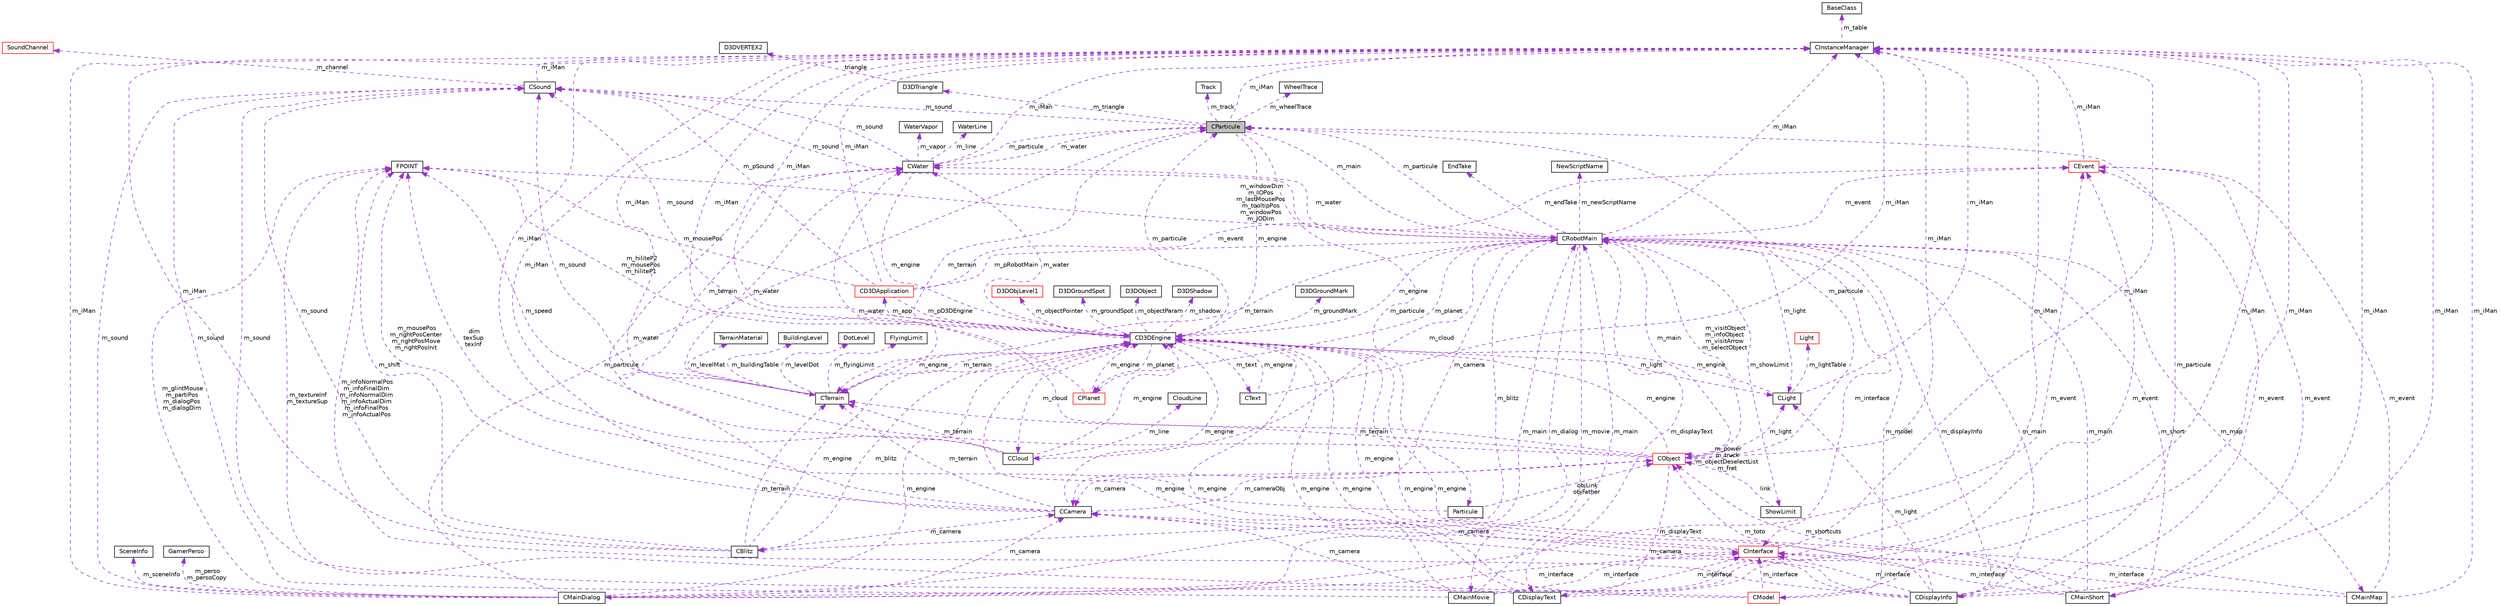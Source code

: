 digraph G
{
  edge [fontname="Helvetica",fontsize="10",labelfontname="Helvetica",labelfontsize="10"];
  node [fontname="Helvetica",fontsize="10",shape=record];
  Node1 [label="CParticule",height=0.2,width=0.4,color="black", fillcolor="grey75", style="filled" fontcolor="black"];
  Node2 -> Node1 [dir="back",color="darkorchid3",fontsize="10",style="dashed",label=" m_water" ,fontname="Helvetica"];
  Node2 [label="CWater",height=0.2,width=0.4,color="black", fillcolor="white", style="filled",URL="$class_c_water.html"];
  Node1 -> Node2 [dir="back",color="darkorchid3",fontsize="10",style="dashed",label=" m_particule" ,fontname="Helvetica"];
  Node3 -> Node2 [dir="back",color="darkorchid3",fontsize="10",style="dashed",label=" m_iMan" ,fontname="Helvetica"];
  Node3 [label="CInstanceManager",height=0.2,width=0.4,color="black", fillcolor="white", style="filled",URL="$class_c_instance_manager.html"];
  Node4 -> Node3 [dir="back",color="darkorchid3",fontsize="10",style="dashed",label=" m_table" ,fontname="Helvetica"];
  Node4 [label="BaseClass",height=0.2,width=0.4,color="black", fillcolor="white", style="filled",URL="$struct_base_class.html"];
  Node5 -> Node2 [dir="back",color="darkorchid3",fontsize="10",style="dashed",label=" m_terrain" ,fontname="Helvetica"];
  Node5 [label="CTerrain",height=0.2,width=0.4,color="black", fillcolor="white", style="filled",URL="$class_c_terrain.html"];
  Node6 -> Node5 [dir="back",color="darkorchid3",fontsize="10",style="dashed",label=" m_levelMat" ,fontname="Helvetica"];
  Node6 [label="TerrainMaterial",height=0.2,width=0.4,color="black", fillcolor="white", style="filled",URL="$struct_terrain_material.html"];
  Node2 -> Node5 [dir="back",color="darkorchid3",fontsize="10",style="dashed",label=" m_water" ,fontname="Helvetica"];
  Node7 -> Node5 [dir="back",color="darkorchid3",fontsize="10",style="dashed",label=" m_buildingTable" ,fontname="Helvetica"];
  Node7 [label="BuildingLevel",height=0.2,width=0.4,color="black", fillcolor="white", style="filled",URL="$struct_building_level.html"];
  Node3 -> Node5 [dir="back",color="darkorchid3",fontsize="10",style="dashed",label=" m_iMan" ,fontname="Helvetica"];
  Node8 -> Node5 [dir="back",color="darkorchid3",fontsize="10",style="dashed",label=" m_levelDot" ,fontname="Helvetica"];
  Node8 [label="DotLevel",height=0.2,width=0.4,color="black", fillcolor="white", style="filled",URL="$struct_dot_level.html"];
  Node9 -> Node5 [dir="back",color="darkorchid3",fontsize="10",style="dashed",label=" m_engine" ,fontname="Helvetica"];
  Node9 [label="CD3DEngine",height=0.2,width=0.4,color="black", fillcolor="white", style="filled",URL="$class_c_d3_d_engine.html"];
  Node10 -> Node9 [dir="back",color="darkorchid3",fontsize="10",style="dashed",label=" m_groundMark" ,fontname="Helvetica"];
  Node10 [label="D3DGroundMark",height=0.2,width=0.4,color="black", fillcolor="white", style="filled",URL="$struct_d3_d_ground_mark.html"];
  Node1 -> Node9 [dir="back",color="darkorchid3",fontsize="10",style="dashed",label=" m_particule" ,fontname="Helvetica"];
  Node2 -> Node9 [dir="back",color="darkorchid3",fontsize="10",style="dashed",label=" m_water" ,fontname="Helvetica"];
  Node11 -> Node9 [dir="back",color="darkorchid3",fontsize="10",style="dashed",label=" m_blitz" ,fontname="Helvetica"];
  Node11 [label="CBlitz",height=0.2,width=0.4,color="black", fillcolor="white", style="filled",URL="$class_c_blitz.html"];
  Node12 -> Node11 [dir="back",color="darkorchid3",fontsize="10",style="dashed",label=" m_camera" ,fontname="Helvetica"];
  Node12 [label="CCamera",height=0.2,width=0.4,color="black", fillcolor="white", style="filled",URL="$class_c_camera.html"];
  Node2 -> Node12 [dir="back",color="darkorchid3",fontsize="10",style="dashed",label=" m_water" ,fontname="Helvetica"];
  Node3 -> Node12 [dir="back",color="darkorchid3",fontsize="10",style="dashed",label=" m_iMan" ,fontname="Helvetica"];
  Node5 -> Node12 [dir="back",color="darkorchid3",fontsize="10",style="dashed",label=" m_terrain" ,fontname="Helvetica"];
  Node13 -> Node12 [dir="back",color="darkorchid3",fontsize="10",style="dashed",label=" m_mousePos\nm_rightPosCenter\nm_rightPosMove\nm_rightPosInit" ,fontname="Helvetica"];
  Node13 [label="FPOINT",height=0.2,width=0.4,color="black", fillcolor="white", style="filled",URL="$struct_f_p_o_i_n_t.html"];
  Node14 -> Node12 [dir="back",color="darkorchid3",fontsize="10",style="dashed",label=" m_cameraObj" ,fontname="Helvetica"];
  Node14 [label="CObject",height=0.2,width=0.4,color="red", fillcolor="white", style="filled",URL="$class_c_object.html"];
  Node1 -> Node14 [dir="back",color="darkorchid3",fontsize="10",style="dashed",label=" m_particule" ,fontname="Helvetica"];
  Node2 -> Node14 [dir="back",color="darkorchid3",fontsize="10",style="dashed",label=" m_water" ,fontname="Helvetica"];
  Node15 -> Node14 [dir="back",color="darkorchid3",fontsize="10",style="dashed",label=" m_light" ,fontname="Helvetica"];
  Node15 [label="CLight",height=0.2,width=0.4,color="black", fillcolor="white", style="filled",URL="$class_c_light.html"];
  Node16 -> Node15 [dir="back",color="darkorchid3",fontsize="10",style="dashed",label=" m_lightTable" ,fontname="Helvetica"];
  Node16 [label="Light",height=0.2,width=0.4,color="red", fillcolor="white", style="filled",URL="$struct_light.html"];
  Node3 -> Node15 [dir="back",color="darkorchid3",fontsize="10",style="dashed",label=" m_iMan" ,fontname="Helvetica"];
  Node9 -> Node15 [dir="back",color="darkorchid3",fontsize="10",style="dashed",label=" m_engine" ,fontname="Helvetica"];
  Node12 -> Node14 [dir="back",color="darkorchid3",fontsize="10",style="dashed",label=" m_camera" ,fontname="Helvetica"];
  Node17 -> Node14 [dir="back",color="darkorchid3",fontsize="10",style="dashed",label=" m_displayText" ,fontname="Helvetica"];
  Node17 [label="CDisplayText",height=0.2,width=0.4,color="black", fillcolor="white", style="filled",URL="$class_c_display_text.html"];
  Node18 -> Node17 [dir="back",color="darkorchid3",fontsize="10",style="dashed",label=" m_interface" ,fontname="Helvetica"];
  Node18 [label="CInterface",height=0.2,width=0.4,color="red", fillcolor="white", style="filled",URL="$class_c_interface.html"];
  Node12 -> Node18 [dir="back",color="darkorchid3",fontsize="10",style="dashed",label=" m_camera" ,fontname="Helvetica"];
  Node3 -> Node18 [dir="back",color="darkorchid3",fontsize="10",style="dashed",label=" m_iMan" ,fontname="Helvetica"];
  Node9 -> Node18 [dir="back",color="darkorchid3",fontsize="10",style="dashed",label=" m_engine" ,fontname="Helvetica"];
  Node3 -> Node17 [dir="back",color="darkorchid3",fontsize="10",style="dashed",label=" m_iMan" ,fontname="Helvetica"];
  Node19 -> Node17 [dir="back",color="darkorchid3",fontsize="10",style="dashed",label=" m_sound" ,fontname="Helvetica"];
  Node19 [label="CSound",height=0.2,width=0.4,color="black", fillcolor="white", style="filled",URL="$class_c_sound.html"];
  Node3 -> Node19 [dir="back",color="darkorchid3",fontsize="10",style="dashed",label=" m_iMan" ,fontname="Helvetica"];
  Node20 -> Node19 [dir="back",color="darkorchid3",fontsize="10",style="dashed",label=" m_channel" ,fontname="Helvetica"];
  Node20 [label="SoundChannel",height=0.2,width=0.4,color="red", fillcolor="white", style="filled",URL="$struct_sound_channel.html"];
  Node9 -> Node17 [dir="back",color="darkorchid3",fontsize="10",style="dashed",label=" m_engine" ,fontname="Helvetica"];
  Node21 -> Node14 [dir="back",color="darkorchid3",fontsize="10",style="dashed",label=" m_main" ,fontname="Helvetica"];
  Node21 [label="CRobotMain",height=0.2,width=0.4,color="black", fillcolor="white", style="filled",URL="$class_c_robot_main.html"];
  Node1 -> Node21 [dir="back",color="darkorchid3",fontsize="10",style="dashed",label=" m_particule" ,fontname="Helvetica"];
  Node2 -> Node21 [dir="back",color="darkorchid3",fontsize="10",style="dashed",label=" m_water" ,fontname="Helvetica"];
  Node22 -> Node21 [dir="back",color="darkorchid3",fontsize="10",style="dashed",label=" m_showLimit" ,fontname="Helvetica"];
  Node22 [label="ShowLimit",height=0.2,width=0.4,color="black", fillcolor="white", style="filled",URL="$struct_show_limit.html"];
  Node14 -> Node22 [dir="back",color="darkorchid3",fontsize="10",style="dashed",label=" link" ,fontname="Helvetica"];
  Node15 -> Node21 [dir="back",color="darkorchid3",fontsize="10",style="dashed",label=" m_light" ,fontname="Helvetica"];
  Node11 -> Node21 [dir="back",color="darkorchid3",fontsize="10",style="dashed",label=" m_blitz" ,fontname="Helvetica"];
  Node23 -> Node21 [dir="back",color="darkorchid3",fontsize="10",style="dashed",label=" m_cloud" ,fontname="Helvetica"];
  Node23 [label="CCloud",height=0.2,width=0.4,color="black", fillcolor="white", style="filled",URL="$class_c_cloud.html"];
  Node24 -> Node23 [dir="back",color="darkorchid3",fontsize="10",style="dashed",label=" m_line" ,fontname="Helvetica"];
  Node24 [label="CloudLine",height=0.2,width=0.4,color="black", fillcolor="white", style="filled",URL="$struct_cloud_line.html"];
  Node3 -> Node23 [dir="back",color="darkorchid3",fontsize="10",style="dashed",label=" m_iMan" ,fontname="Helvetica"];
  Node5 -> Node23 [dir="back",color="darkorchid3",fontsize="10",style="dashed",label=" m_terrain" ,fontname="Helvetica"];
  Node13 -> Node23 [dir="back",color="darkorchid3",fontsize="10",style="dashed",label=" m_speed" ,fontname="Helvetica"];
  Node9 -> Node23 [dir="back",color="darkorchid3",fontsize="10",style="dashed",label=" m_engine" ,fontname="Helvetica"];
  Node25 -> Node21 [dir="back",color="darkorchid3",fontsize="10",style="dashed",label=" m_dialog" ,fontname="Helvetica"];
  Node25 [label="CMainDialog",height=0.2,width=0.4,color="black", fillcolor="white", style="filled",URL="$class_c_main_dialog.html"];
  Node1 -> Node25 [dir="back",color="darkorchid3",fontsize="10",style="dashed",label=" m_particule" ,fontname="Helvetica"];
  Node12 -> Node25 [dir="back",color="darkorchid3",fontsize="10",style="dashed",label=" m_camera" ,fontname="Helvetica"];
  Node18 -> Node25 [dir="back",color="darkorchid3",fontsize="10",style="dashed",label=" m_interface" ,fontname="Helvetica"];
  Node21 -> Node25 [dir="back",color="darkorchid3",fontsize="10",style="dashed",label=" m_main" ,fontname="Helvetica"];
  Node3 -> Node25 [dir="back",color="darkorchid3",fontsize="10",style="dashed",label=" m_iMan" ,fontname="Helvetica"];
  Node26 -> Node25 [dir="back",color="darkorchid3",fontsize="10",style="dashed",label=" m_event" ,fontname="Helvetica"];
  Node26 [label="CEvent",height=0.2,width=0.4,color="red", fillcolor="white", style="filled",URL="$class_c_event.html"];
  Node3 -> Node26 [dir="back",color="darkorchid3",fontsize="10",style="dashed",label=" m_iMan" ,fontname="Helvetica"];
  Node13 -> Node25 [dir="back",color="darkorchid3",fontsize="10",style="dashed",label=" m_glintMouse\nm_partiPos\nm_dialogPos\nm_dialogDim" ,fontname="Helvetica"];
  Node27 -> Node25 [dir="back",color="darkorchid3",fontsize="10",style="dashed",label=" m_sceneInfo" ,fontname="Helvetica"];
  Node27 [label="SceneInfo",height=0.2,width=0.4,color="black", fillcolor="white", style="filled",URL="$struct_scene_info.html"];
  Node28 -> Node25 [dir="back",color="darkorchid3",fontsize="10",style="dashed",label=" m_perso\nm_persoCopy" ,fontname="Helvetica"];
  Node28 [label="GamerPerso",height=0.2,width=0.4,color="black", fillcolor="white", style="filled",URL="$struct_gamer_perso.html"];
  Node19 -> Node25 [dir="back",color="darkorchid3",fontsize="10",style="dashed",label=" m_sound" ,fontname="Helvetica"];
  Node9 -> Node25 [dir="back",color="darkorchid3",fontsize="10",style="dashed",label=" m_engine" ,fontname="Helvetica"];
  Node12 -> Node21 [dir="back",color="darkorchid3",fontsize="10",style="dashed",label=" m_camera" ,fontname="Helvetica"];
  Node29 -> Node21 [dir="back",color="darkorchid3",fontsize="10",style="dashed",label=" m_movie" ,fontname="Helvetica"];
  Node29 [label="CMainMovie",height=0.2,width=0.4,color="black", fillcolor="white", style="filled",URL="$class_c_main_movie.html"];
  Node12 -> Node29 [dir="back",color="darkorchid3",fontsize="10",style="dashed",label=" m_camera" ,fontname="Helvetica"];
  Node21 -> Node29 [dir="back",color="darkorchid3",fontsize="10",style="dashed",label=" m_main" ,fontname="Helvetica"];
  Node18 -> Node29 [dir="back",color="darkorchid3",fontsize="10",style="dashed",label=" m_interface" ,fontname="Helvetica"];
  Node3 -> Node29 [dir="back",color="darkorchid3",fontsize="10",style="dashed",label=" m_iMan" ,fontname="Helvetica"];
  Node26 -> Node29 [dir="back",color="darkorchid3",fontsize="10",style="dashed",label=" m_event" ,fontname="Helvetica"];
  Node19 -> Node29 [dir="back",color="darkorchid3",fontsize="10",style="dashed",label=" m_sound" ,fontname="Helvetica"];
  Node9 -> Node29 [dir="back",color="darkorchid3",fontsize="10",style="dashed",label=" m_engine" ,fontname="Helvetica"];
  Node17 -> Node21 [dir="back",color="darkorchid3",fontsize="10",style="dashed",label=" m_displayText" ,fontname="Helvetica"];
  Node18 -> Node21 [dir="back",color="darkorchid3",fontsize="10",style="dashed",label=" m_interface" ,fontname="Helvetica"];
  Node30 -> Node21 [dir="back",color="darkorchid3",fontsize="10",style="dashed",label=" m_model" ,fontname="Helvetica"];
  Node30 [label="CModel",height=0.2,width=0.4,color="red", fillcolor="white", style="filled",URL="$class_c_model.html"];
  Node18 -> Node30 [dir="back",color="darkorchid3",fontsize="10",style="dashed",label=" m_interface" ,fontname="Helvetica"];
  Node3 -> Node30 [dir="back",color="darkorchid3",fontsize="10",style="dashed",label=" m_iMan" ,fontname="Helvetica"];
  Node13 -> Node30 [dir="back",color="darkorchid3",fontsize="10",style="dashed",label=" m_textureInf\nm_textureSup" ,fontname="Helvetica"];
  Node9 -> Node30 [dir="back",color="darkorchid3",fontsize="10",style="dashed",label=" m_engine" ,fontname="Helvetica"];
  Node3 -> Node21 [dir="back",color="darkorchid3",fontsize="10",style="dashed",label=" m_iMan" ,fontname="Helvetica"];
  Node31 -> Node21 [dir="back",color="darkorchid3",fontsize="10",style="dashed",label=" m_newScriptName" ,fontname="Helvetica"];
  Node31 [label="NewScriptName",height=0.2,width=0.4,color="black", fillcolor="white", style="filled",URL="$struct_new_script_name.html"];
  Node26 -> Node21 [dir="back",color="darkorchid3",fontsize="10",style="dashed",label=" m_event" ,fontname="Helvetica"];
  Node5 -> Node21 [dir="back",color="darkorchid3",fontsize="10",style="dashed",label=" m_terrain" ,fontname="Helvetica"];
  Node13 -> Node21 [dir="back",color="darkorchid3",fontsize="10",style="dashed",label=" m_windowDim\nm_IOPos\nm_lastMousePos\nm_tooltipPos\nm_windowPos\nm_IODim" ,fontname="Helvetica"];
  Node32 -> Node21 [dir="back",color="darkorchid3",fontsize="10",style="dashed",label=" m_short" ,fontname="Helvetica"];
  Node32 [label="CMainShort",height=0.2,width=0.4,color="black", fillcolor="white", style="filled",URL="$class_c_main_short.html"];
  Node21 -> Node32 [dir="back",color="darkorchid3",fontsize="10",style="dashed",label=" m_main" ,fontname="Helvetica"];
  Node18 -> Node32 [dir="back",color="darkorchid3",fontsize="10",style="dashed",label=" m_interface" ,fontname="Helvetica"];
  Node3 -> Node32 [dir="back",color="darkorchid3",fontsize="10",style="dashed",label=" m_iMan" ,fontname="Helvetica"];
  Node26 -> Node32 [dir="back",color="darkorchid3",fontsize="10",style="dashed",label=" m_event" ,fontname="Helvetica"];
  Node14 -> Node32 [dir="back",color="darkorchid3",fontsize="10",style="dashed",label=" m_shortcuts" ,fontname="Helvetica"];
  Node9 -> Node32 [dir="back",color="darkorchid3",fontsize="10",style="dashed",label=" m_engine" ,fontname="Helvetica"];
  Node19 -> Node21 [dir="back",color="darkorchid3",fontsize="10",style="dashed",label=" m_sound" ,fontname="Helvetica"];
  Node33 -> Node21 [dir="back",color="darkorchid3",fontsize="10",style="dashed",label=" m_planet" ,fontname="Helvetica"];
  Node33 [label="CPlanet",height=0.2,width=0.4,color="red", fillcolor="white", style="filled",URL="$class_c_planet.html"];
  Node3 -> Node33 [dir="back",color="darkorchid3",fontsize="10",style="dashed",label=" m_iMan" ,fontname="Helvetica"];
  Node9 -> Node33 [dir="back",color="darkorchid3",fontsize="10",style="dashed",label=" m_engine" ,fontname="Helvetica"];
  Node14 -> Node21 [dir="back",color="darkorchid3",fontsize="10",style="dashed",label=" m_visitObject\nm_infoObject\nm_visitArrow\nm_selectObject" ,fontname="Helvetica"];
  Node9 -> Node21 [dir="back",color="darkorchid3",fontsize="10",style="dashed",label=" m_engine" ,fontname="Helvetica"];
  Node34 -> Node21 [dir="back",color="darkorchid3",fontsize="10",style="dashed",label=" m_endTake" ,fontname="Helvetica"];
  Node34 [label="EndTake",height=0.2,width=0.4,color="black", fillcolor="white", style="filled",URL="$struct_end_take.html"];
  Node35 -> Node21 [dir="back",color="darkorchid3",fontsize="10",style="dashed",label=" m_displayInfo" ,fontname="Helvetica"];
  Node35 [label="CDisplayInfo",height=0.2,width=0.4,color="black", fillcolor="white", style="filled",URL="$class_c_display_info.html"];
  Node1 -> Node35 [dir="back",color="darkorchid3",fontsize="10",style="dashed",label=" m_particule" ,fontname="Helvetica"];
  Node15 -> Node35 [dir="back",color="darkorchid3",fontsize="10",style="dashed",label=" m_light" ,fontname="Helvetica"];
  Node12 -> Node35 [dir="back",color="darkorchid3",fontsize="10",style="dashed",label=" m_camera" ,fontname="Helvetica"];
  Node18 -> Node35 [dir="back",color="darkorchid3",fontsize="10",style="dashed",label=" m_interface" ,fontname="Helvetica"];
  Node21 -> Node35 [dir="back",color="darkorchid3",fontsize="10",style="dashed",label=" m_main" ,fontname="Helvetica"];
  Node3 -> Node35 [dir="back",color="darkorchid3",fontsize="10",style="dashed",label=" m_iMan" ,fontname="Helvetica"];
  Node26 -> Node35 [dir="back",color="darkorchid3",fontsize="10",style="dashed",label=" m_event" ,fontname="Helvetica"];
  Node13 -> Node35 [dir="back",color="darkorchid3",fontsize="10",style="dashed",label=" m_infoNormalPos\nm_infoFinalDim\nm_infoNormalDim\nm_infoActualDim\nm_infoFinalPos\nm_infoActualPos" ,fontname="Helvetica"];
  Node14 -> Node35 [dir="back",color="darkorchid3",fontsize="10",style="dashed",label=" m_toto" ,fontname="Helvetica"];
  Node9 -> Node35 [dir="back",color="darkorchid3",fontsize="10",style="dashed",label=" m_engine" ,fontname="Helvetica"];
  Node36 -> Node21 [dir="back",color="darkorchid3",fontsize="10",style="dashed",label=" m_map" ,fontname="Helvetica"];
  Node36 [label="CMainMap",height=0.2,width=0.4,color="black", fillcolor="white", style="filled",URL="$class_c_main_map.html"];
  Node18 -> Node36 [dir="back",color="darkorchid3",fontsize="10",style="dashed",label=" m_interface" ,fontname="Helvetica"];
  Node3 -> Node36 [dir="back",color="darkorchid3",fontsize="10",style="dashed",label=" m_iMan" ,fontname="Helvetica"];
  Node26 -> Node36 [dir="back",color="darkorchid3",fontsize="10",style="dashed",label=" m_event" ,fontname="Helvetica"];
  Node9 -> Node36 [dir="back",color="darkorchid3",fontsize="10",style="dashed",label=" m_engine" ,fontname="Helvetica"];
  Node3 -> Node14 [dir="back",color="darkorchid3",fontsize="10",style="dashed",label=" m_iMan" ,fontname="Helvetica"];
  Node5 -> Node14 [dir="back",color="darkorchid3",fontsize="10",style="dashed",label=" m_terrain" ,fontname="Helvetica"];
  Node19 -> Node14 [dir="back",color="darkorchid3",fontsize="10",style="dashed",label=" m_sound" ,fontname="Helvetica"];
  Node14 -> Node14 [dir="back",color="darkorchid3",fontsize="10",style="dashed",label=" m_power\nm_truck\nm_objectDeselectList\nm_fret" ,fontname="Helvetica"];
  Node9 -> Node14 [dir="back",color="darkorchid3",fontsize="10",style="dashed",label=" m_engine" ,fontname="Helvetica"];
  Node9 -> Node12 [dir="back",color="darkorchid3",fontsize="10",style="dashed",label=" m_engine" ,fontname="Helvetica"];
  Node3 -> Node11 [dir="back",color="darkorchid3",fontsize="10",style="dashed",label=" m_iMan" ,fontname="Helvetica"];
  Node5 -> Node11 [dir="back",color="darkorchid3",fontsize="10",style="dashed",label=" m_terrain" ,fontname="Helvetica"];
  Node13 -> Node11 [dir="back",color="darkorchid3",fontsize="10",style="dashed",label=" m_shift" ,fontname="Helvetica"];
  Node19 -> Node11 [dir="back",color="darkorchid3",fontsize="10",style="dashed",label=" m_sound" ,fontname="Helvetica"];
  Node9 -> Node11 [dir="back",color="darkorchid3",fontsize="10",style="dashed",label=" m_engine" ,fontname="Helvetica"];
  Node15 -> Node9 [dir="back",color="darkorchid3",fontsize="10",style="dashed",label=" m_light" ,fontname="Helvetica"];
  Node37 -> Node9 [dir="back",color="darkorchid3",fontsize="10",style="dashed",label=" m_objectPointer" ,fontname="Helvetica"];
  Node37 [label="D3DObjLevel1",height=0.2,width=0.4,color="red", fillcolor="white", style="filled",URL="$struct_d3_d_obj_level1.html"];
  Node23 -> Node9 [dir="back",color="darkorchid3",fontsize="10",style="dashed",label=" m_cloud" ,fontname="Helvetica"];
  Node38 -> Node9 [dir="back",color="darkorchid3",fontsize="10",style="dashed",label=" m_groundSpot" ,fontname="Helvetica"];
  Node38 [label="D3DGroundSpot",height=0.2,width=0.4,color="black", fillcolor="white", style="filled",URL="$struct_d3_d_ground_spot.html"];
  Node3 -> Node9 [dir="back",color="darkorchid3",fontsize="10",style="dashed",label=" m_iMan" ,fontname="Helvetica"];
  Node5 -> Node9 [dir="back",color="darkorchid3",fontsize="10",style="dashed",label=" m_terrain" ,fontname="Helvetica"];
  Node39 -> Node9 [dir="back",color="darkorchid3",fontsize="10",style="dashed",label=" m_app" ,fontname="Helvetica"];
  Node39 [label="CD3DApplication",height=0.2,width=0.4,color="red", fillcolor="white", style="filled",URL="$class_c_d3_d_application.html"];
  Node21 -> Node39 [dir="back",color="darkorchid3",fontsize="10",style="dashed",label=" m_pRobotMain" ,fontname="Helvetica"];
  Node3 -> Node39 [dir="back",color="darkorchid3",fontsize="10",style="dashed",label=" m_iMan" ,fontname="Helvetica"];
  Node26 -> Node39 [dir="back",color="darkorchid3",fontsize="10",style="dashed",label=" m_event" ,fontname="Helvetica"];
  Node13 -> Node39 [dir="back",color="darkorchid3",fontsize="10",style="dashed",label=" m_mousePos" ,fontname="Helvetica"];
  Node19 -> Node39 [dir="back",color="darkorchid3",fontsize="10",style="dashed",label=" m_pSound" ,fontname="Helvetica"];
  Node9 -> Node39 [dir="back",color="darkorchid3",fontsize="10",style="dashed",label=" m_pD3DEngine" ,fontname="Helvetica"];
  Node13 -> Node9 [dir="back",color="darkorchid3",fontsize="10",style="dashed",label=" m_hiliteP2\nm_mousePos\nm_hiliteP1" ,fontname="Helvetica"];
  Node40 -> Node9 [dir="back",color="darkorchid3",fontsize="10",style="dashed",label=" m_objectParam" ,fontname="Helvetica"];
  Node40 [label="D3DObject",height=0.2,width=0.4,color="black", fillcolor="white", style="filled",URL="$struct_d3_d_object.html"];
  Node19 -> Node9 [dir="back",color="darkorchid3",fontsize="10",style="dashed",label=" m_sound" ,fontname="Helvetica"];
  Node33 -> Node9 [dir="back",color="darkorchid3",fontsize="10",style="dashed",label=" m_planet" ,fontname="Helvetica"];
  Node41 -> Node9 [dir="back",color="darkorchid3",fontsize="10",style="dashed",label=" m_text" ,fontname="Helvetica"];
  Node41 [label="CText",height=0.2,width=0.4,color="black", fillcolor="white", style="filled",URL="$class_c_text.html"];
  Node3 -> Node41 [dir="back",color="darkorchid3",fontsize="10",style="dashed",label=" m_iMan" ,fontname="Helvetica"];
  Node9 -> Node41 [dir="back",color="darkorchid3",fontsize="10",style="dashed",label=" m_engine" ,fontname="Helvetica"];
  Node42 -> Node9 [dir="back",color="darkorchid3",fontsize="10",style="dashed",label=" m_shadow" ,fontname="Helvetica"];
  Node42 [label="D3DShadow",height=0.2,width=0.4,color="black", fillcolor="white", style="filled",URL="$struct_d3_d_shadow.html"];
  Node43 -> Node5 [dir="back",color="darkorchid3",fontsize="10",style="dashed",label=" m_flyingLimit" ,fontname="Helvetica"];
  Node43 [label="FlyingLimit",height=0.2,width=0.4,color="black", fillcolor="white", style="filled",URL="$struct_flying_limit.html"];
  Node44 -> Node2 [dir="back",color="darkorchid3",fontsize="10",style="dashed",label=" m_line" ,fontname="Helvetica"];
  Node44 [label="WaterLine",height=0.2,width=0.4,color="black", fillcolor="white", style="filled",URL="$struct_water_line.html"];
  Node19 -> Node2 [dir="back",color="darkorchid3",fontsize="10",style="dashed",label=" m_sound" ,fontname="Helvetica"];
  Node45 -> Node2 [dir="back",color="darkorchid3",fontsize="10",style="dashed",label=" m_vapor" ,fontname="Helvetica"];
  Node45 [label="WaterVapor",height=0.2,width=0.4,color="black", fillcolor="white", style="filled",URL="$struct_water_vapor.html"];
  Node9 -> Node2 [dir="back",color="darkorchid3",fontsize="10",style="dashed",label=" m_engine" ,fontname="Helvetica"];
  Node21 -> Node1 [dir="back",color="darkorchid3",fontsize="10",style="dashed",label=" m_main" ,fontname="Helvetica"];
  Node3 -> Node1 [dir="back",color="darkorchid3",fontsize="10",style="dashed",label=" m_iMan" ,fontname="Helvetica"];
  Node46 -> Node1 [dir="back",color="darkorchid3",fontsize="10",style="dashed",label=" m_track" ,fontname="Helvetica"];
  Node46 [label="Track",height=0.2,width=0.4,color="black", fillcolor="white", style="filled",URL="$struct_track.html"];
  Node47 -> Node1 [dir="back",color="darkorchid3",fontsize="10",style="dashed",label=" m_particule" ,fontname="Helvetica"];
  Node47 [label="Particule",height=0.2,width=0.4,color="black", fillcolor="white", style="filled",URL="$struct_particule.html"];
  Node13 -> Node47 [dir="back",color="darkorchid3",fontsize="10",style="dashed",label=" dim\ntexSup\ntexInf" ,fontname="Helvetica"];
  Node14 -> Node47 [dir="back",color="darkorchid3",fontsize="10",style="dashed",label=" objLink\nobjFather" ,fontname="Helvetica"];
  Node5 -> Node1 [dir="back",color="darkorchid3",fontsize="10",style="dashed",label=" m_terrain" ,fontname="Helvetica"];
  Node19 -> Node1 [dir="back",color="darkorchid3",fontsize="10",style="dashed",label=" m_sound" ,fontname="Helvetica"];
  Node48 -> Node1 [dir="back",color="darkorchid3",fontsize="10",style="dashed",label=" m_triangle" ,fontname="Helvetica"];
  Node48 [label="D3DTriangle",height=0.2,width=0.4,color="black", fillcolor="white", style="filled",URL="$struct_d3_d_triangle.html"];
  Node49 -> Node48 [dir="back",color="darkorchid3",fontsize="10",style="dashed",label=" triangle" ,fontname="Helvetica"];
  Node49 [label="D3DVERTEX2",height=0.2,width=0.4,color="black", fillcolor="white", style="filled",URL="$struct_d3_d_v_e_r_t_e_x2.html"];
  Node9 -> Node1 [dir="back",color="darkorchid3",fontsize="10",style="dashed",label=" m_engine" ,fontname="Helvetica"];
  Node50 -> Node1 [dir="back",color="darkorchid3",fontsize="10",style="dashed",label=" m_wheelTrace" ,fontname="Helvetica"];
  Node50 [label="WheelTrace",height=0.2,width=0.4,color="black", fillcolor="white", style="filled",URL="$struct_wheel_trace.html"];
}
